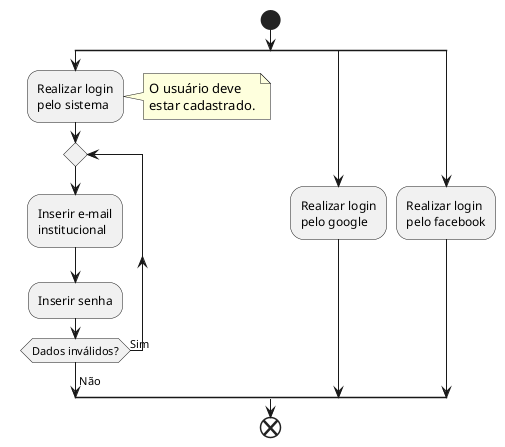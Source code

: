 @startuml login
start
split
    :Realizar login\npelo sistema;
    note right: O usuário deve\nestar cadastrado.
    repeat
        :Inserir e-mail\ninstitucional;
        :Inserir senha;
    repeat while (Dados inválidos?) is (Sim)
    ->Não;
split again
    :Realizar login\npelo google;
split again
    :Realizar login\npelo facebook;
end split
end
@enduml

